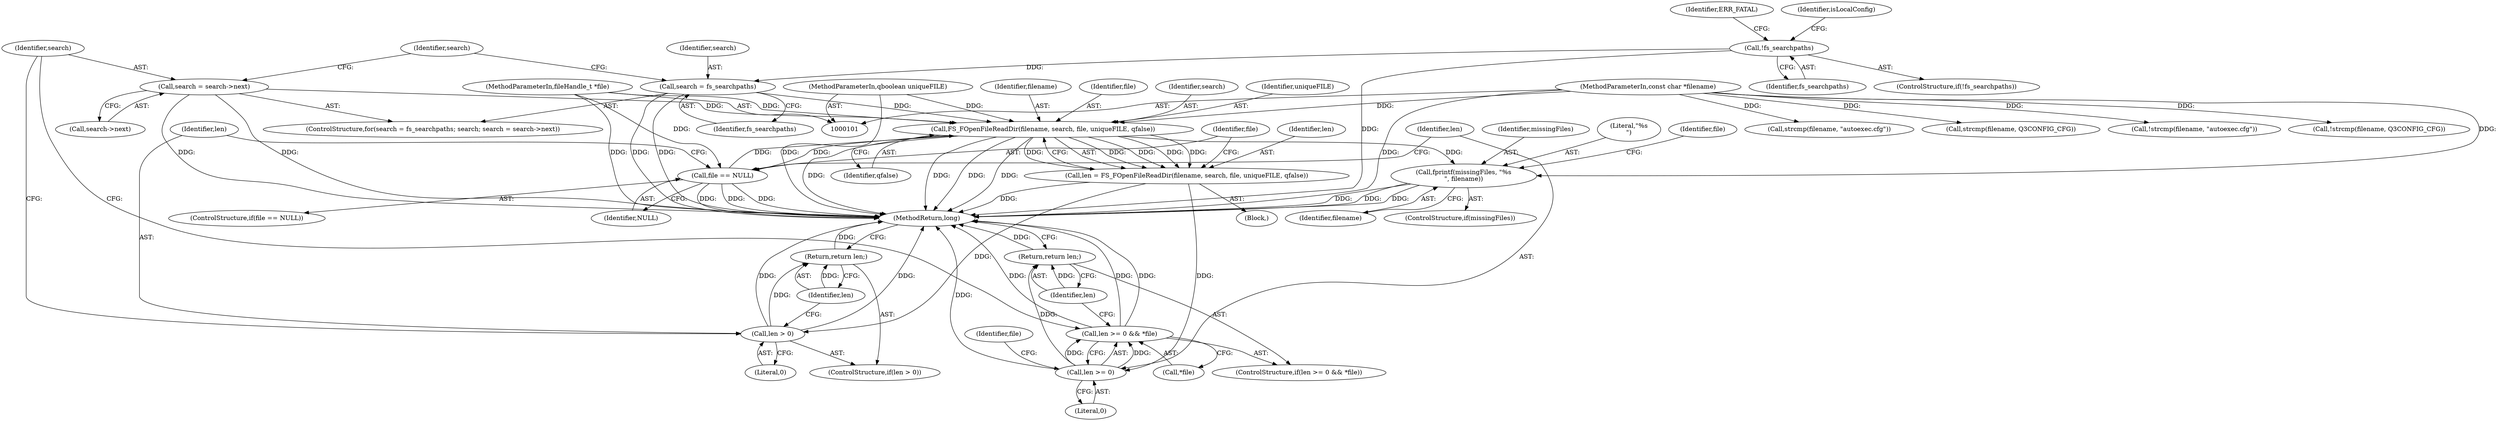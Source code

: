 digraph "0_OpenJK_b6ff2bcb1e4e6976d61e316175c6d7c99860fe20_5@pointer" {
"1000146" [label="(Call,FS_FOpenFileReadDir(filename, search, file, uniqueFILE, qfalse))"];
"1000102" [label="(MethodParameterIn,const char *filename)"];
"1000131" [label="(Call,search = search->next)"];
"1000127" [label="(Call,search = fs_searchpaths)"];
"1000110" [label="(Call,!fs_searchpaths)"];
"1000153" [label="(Call,file == NULL)"];
"1000146" [label="(Call,FS_FOpenFileReadDir(filename, search, file, uniqueFILE, qfalse))"];
"1000103" [label="(MethodParameterIn,fileHandle_t *file)"];
"1000104" [label="(MethodParameterIn,qboolean uniqueFILE)"];
"1000144" [label="(Call,len = FS_FOpenFileReadDir(filename, search, file, uniqueFILE, qfalse))"];
"1000158" [label="(Call,len > 0)"];
"1000161" [label="(Return,return len;)"];
"1000167" [label="(Call,len >= 0)"];
"1000166" [label="(Call,len >= 0 && *file)"];
"1000172" [label="(Return,return len;)"];
"1000176" [label="(Call,fprintf(missingFiles, \"%s\n\", filename))"];
"1000157" [label="(ControlStructure,if(len > 0))"];
"1000154" [label="(Identifier,file)"];
"1000162" [label="(Identifier,len)"];
"1000119" [label="(Call,strcmp(filename, \"autoexec.cfg\"))"];
"1000153" [label="(Call,file == NULL)"];
"1000110" [label="(Call,!fs_searchpaths)"];
"1000103" [label="(MethodParameterIn,fileHandle_t *file)"];
"1000168" [label="(Identifier,len)"];
"1000123" [label="(Call,strcmp(filename, Q3CONFIG_CFG))"];
"1000118" [label="(Call,!strcmp(filename, \"autoexec.cfg\"))"];
"1000155" [label="(Identifier,NULL)"];
"1000136" [label="(Block,)"];
"1000173" [label="(Identifier,len)"];
"1000170" [label="(Call,*file)"];
"1000161" [label="(Return,return len;)"];
"1000129" [label="(Identifier,fs_searchpaths)"];
"1000176" [label="(Call,fprintf(missingFiles, \"%s\n\", filename))"];
"1000177" [label="(Identifier,missingFiles)"];
"1000150" [label="(Identifier,uniqueFILE)"];
"1000151" [label="(Identifier,qfalse)"];
"1000113" [label="(Identifier,ERR_FATAL)"];
"1000147" [label="(Identifier,filename)"];
"1000111" [label="(Identifier,fs_searchpaths)"];
"1000160" [label="(Literal,0)"];
"1000169" [label="(Literal,0)"];
"1000174" [label="(ControlStructure,if(missingFiles))"];
"1000165" [label="(ControlStructure,if(len >= 0 && *file))"];
"1000131" [label="(Call,search = search->next)"];
"1000133" [label="(Call,search->next)"];
"1000149" [label="(Identifier,file)"];
"1000145" [label="(Identifier,len)"];
"1000104" [label="(MethodParameterIn,qboolean uniqueFILE)"];
"1000122" [label="(Call,!strcmp(filename, Q3CONFIG_CFG))"];
"1000128" [label="(Identifier,search)"];
"1000152" [label="(ControlStructure,if(file == NULL))"];
"1000126" [label="(ControlStructure,for(search = fs_searchpaths; search; search = search->next))"];
"1000102" [label="(MethodParameterIn,const char *filename)"];
"1000178" [label="(Literal,\"%s\n\")"];
"1000132" [label="(Identifier,search)"];
"1000158" [label="(Call,len > 0)"];
"1000116" [label="(Identifier,isLocalConfig)"];
"1000167" [label="(Call,len >= 0)"];
"1000127" [label="(Call,search = fs_searchpaths)"];
"1000148" [label="(Identifier,search)"];
"1000179" [label="(Identifier,filename)"];
"1000146" [label="(Call,FS_FOpenFileReadDir(filename, search, file, uniqueFILE, qfalse))"];
"1000171" [label="(Identifier,file)"];
"1000130" [label="(Identifier,search)"];
"1000159" [label="(Identifier,len)"];
"1000166" [label="(Call,len >= 0 && *file)"];
"1000181" [label="(Identifier,file)"];
"1000194" [label="(MethodReturn,long)"];
"1000109" [label="(ControlStructure,if(!fs_searchpaths))"];
"1000172" [label="(Return,return len;)"];
"1000144" [label="(Call,len = FS_FOpenFileReadDir(filename, search, file, uniqueFILE, qfalse))"];
"1000146" -> "1000144"  [label="AST: "];
"1000146" -> "1000151"  [label="CFG: "];
"1000147" -> "1000146"  [label="AST: "];
"1000148" -> "1000146"  [label="AST: "];
"1000149" -> "1000146"  [label="AST: "];
"1000150" -> "1000146"  [label="AST: "];
"1000151" -> "1000146"  [label="AST: "];
"1000144" -> "1000146"  [label="CFG: "];
"1000146" -> "1000194"  [label="DDG: "];
"1000146" -> "1000194"  [label="DDG: "];
"1000146" -> "1000194"  [label="DDG: "];
"1000146" -> "1000194"  [label="DDG: "];
"1000146" -> "1000144"  [label="DDG: "];
"1000146" -> "1000144"  [label="DDG: "];
"1000146" -> "1000144"  [label="DDG: "];
"1000146" -> "1000144"  [label="DDG: "];
"1000146" -> "1000144"  [label="DDG: "];
"1000102" -> "1000146"  [label="DDG: "];
"1000131" -> "1000146"  [label="DDG: "];
"1000127" -> "1000146"  [label="DDG: "];
"1000153" -> "1000146"  [label="DDG: "];
"1000103" -> "1000146"  [label="DDG: "];
"1000104" -> "1000146"  [label="DDG: "];
"1000146" -> "1000153"  [label="DDG: "];
"1000146" -> "1000176"  [label="DDG: "];
"1000102" -> "1000101"  [label="AST: "];
"1000102" -> "1000194"  [label="DDG: "];
"1000102" -> "1000118"  [label="DDG: "];
"1000102" -> "1000119"  [label="DDG: "];
"1000102" -> "1000122"  [label="DDG: "];
"1000102" -> "1000123"  [label="DDG: "];
"1000102" -> "1000176"  [label="DDG: "];
"1000131" -> "1000126"  [label="AST: "];
"1000131" -> "1000133"  [label="CFG: "];
"1000132" -> "1000131"  [label="AST: "];
"1000133" -> "1000131"  [label="AST: "];
"1000130" -> "1000131"  [label="CFG: "];
"1000131" -> "1000194"  [label="DDG: "];
"1000131" -> "1000194"  [label="DDG: "];
"1000127" -> "1000126"  [label="AST: "];
"1000127" -> "1000129"  [label="CFG: "];
"1000128" -> "1000127"  [label="AST: "];
"1000129" -> "1000127"  [label="AST: "];
"1000130" -> "1000127"  [label="CFG: "];
"1000127" -> "1000194"  [label="DDG: "];
"1000127" -> "1000194"  [label="DDG: "];
"1000110" -> "1000127"  [label="DDG: "];
"1000110" -> "1000109"  [label="AST: "];
"1000110" -> "1000111"  [label="CFG: "];
"1000111" -> "1000110"  [label="AST: "];
"1000113" -> "1000110"  [label="CFG: "];
"1000116" -> "1000110"  [label="CFG: "];
"1000110" -> "1000194"  [label="DDG: "];
"1000153" -> "1000152"  [label="AST: "];
"1000153" -> "1000155"  [label="CFG: "];
"1000154" -> "1000153"  [label="AST: "];
"1000155" -> "1000153"  [label="AST: "];
"1000159" -> "1000153"  [label="CFG: "];
"1000168" -> "1000153"  [label="CFG: "];
"1000153" -> "1000194"  [label="DDG: "];
"1000153" -> "1000194"  [label="DDG: "];
"1000153" -> "1000194"  [label="DDG: "];
"1000103" -> "1000153"  [label="DDG: "];
"1000103" -> "1000101"  [label="AST: "];
"1000103" -> "1000194"  [label="DDG: "];
"1000104" -> "1000101"  [label="AST: "];
"1000104" -> "1000194"  [label="DDG: "];
"1000144" -> "1000136"  [label="AST: "];
"1000145" -> "1000144"  [label="AST: "];
"1000154" -> "1000144"  [label="CFG: "];
"1000144" -> "1000194"  [label="DDG: "];
"1000144" -> "1000158"  [label="DDG: "];
"1000144" -> "1000167"  [label="DDG: "];
"1000158" -> "1000157"  [label="AST: "];
"1000158" -> "1000160"  [label="CFG: "];
"1000159" -> "1000158"  [label="AST: "];
"1000160" -> "1000158"  [label="AST: "];
"1000162" -> "1000158"  [label="CFG: "];
"1000132" -> "1000158"  [label="CFG: "];
"1000158" -> "1000194"  [label="DDG: "];
"1000158" -> "1000194"  [label="DDG: "];
"1000158" -> "1000161"  [label="DDG: "];
"1000161" -> "1000157"  [label="AST: "];
"1000161" -> "1000162"  [label="CFG: "];
"1000162" -> "1000161"  [label="AST: "];
"1000194" -> "1000161"  [label="CFG: "];
"1000161" -> "1000194"  [label="DDG: "];
"1000162" -> "1000161"  [label="DDG: "];
"1000167" -> "1000166"  [label="AST: "];
"1000167" -> "1000169"  [label="CFG: "];
"1000168" -> "1000167"  [label="AST: "];
"1000169" -> "1000167"  [label="AST: "];
"1000171" -> "1000167"  [label="CFG: "];
"1000166" -> "1000167"  [label="CFG: "];
"1000167" -> "1000194"  [label="DDG: "];
"1000167" -> "1000166"  [label="DDG: "];
"1000167" -> "1000166"  [label="DDG: "];
"1000167" -> "1000172"  [label="DDG: "];
"1000166" -> "1000165"  [label="AST: "];
"1000166" -> "1000170"  [label="CFG: "];
"1000170" -> "1000166"  [label="AST: "];
"1000173" -> "1000166"  [label="CFG: "];
"1000132" -> "1000166"  [label="CFG: "];
"1000166" -> "1000194"  [label="DDG: "];
"1000166" -> "1000194"  [label="DDG: "];
"1000166" -> "1000194"  [label="DDG: "];
"1000172" -> "1000165"  [label="AST: "];
"1000172" -> "1000173"  [label="CFG: "];
"1000173" -> "1000172"  [label="AST: "];
"1000194" -> "1000172"  [label="CFG: "];
"1000172" -> "1000194"  [label="DDG: "];
"1000173" -> "1000172"  [label="DDG: "];
"1000176" -> "1000174"  [label="AST: "];
"1000176" -> "1000179"  [label="CFG: "];
"1000177" -> "1000176"  [label="AST: "];
"1000178" -> "1000176"  [label="AST: "];
"1000179" -> "1000176"  [label="AST: "];
"1000181" -> "1000176"  [label="CFG: "];
"1000176" -> "1000194"  [label="DDG: "];
"1000176" -> "1000194"  [label="DDG: "];
"1000176" -> "1000194"  [label="DDG: "];
}
